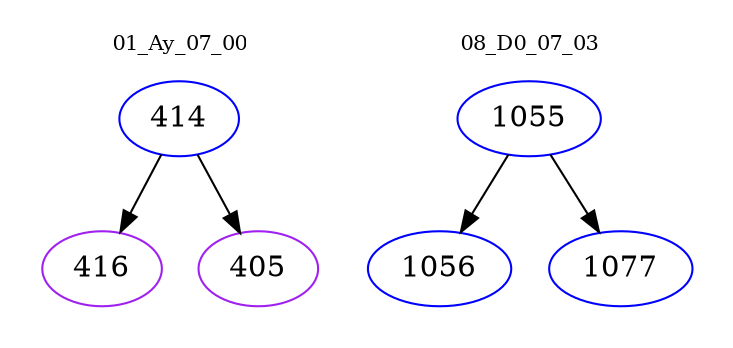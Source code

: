 digraph{
subgraph cluster_0 {
color = white
label = "01_Ay_07_00";
fontsize=10;
T0_414 [label="414", color="blue"]
T0_414 -> T0_416 [color="black"]
T0_416 [label="416", color="purple"]
T0_414 -> T0_405 [color="black"]
T0_405 [label="405", color="purple"]
}
subgraph cluster_1 {
color = white
label = "08_D0_07_03";
fontsize=10;
T1_1055 [label="1055", color="blue"]
T1_1055 -> T1_1056 [color="black"]
T1_1056 [label="1056", color="blue"]
T1_1055 -> T1_1077 [color="black"]
T1_1077 [label="1077", color="blue"]
}
}
